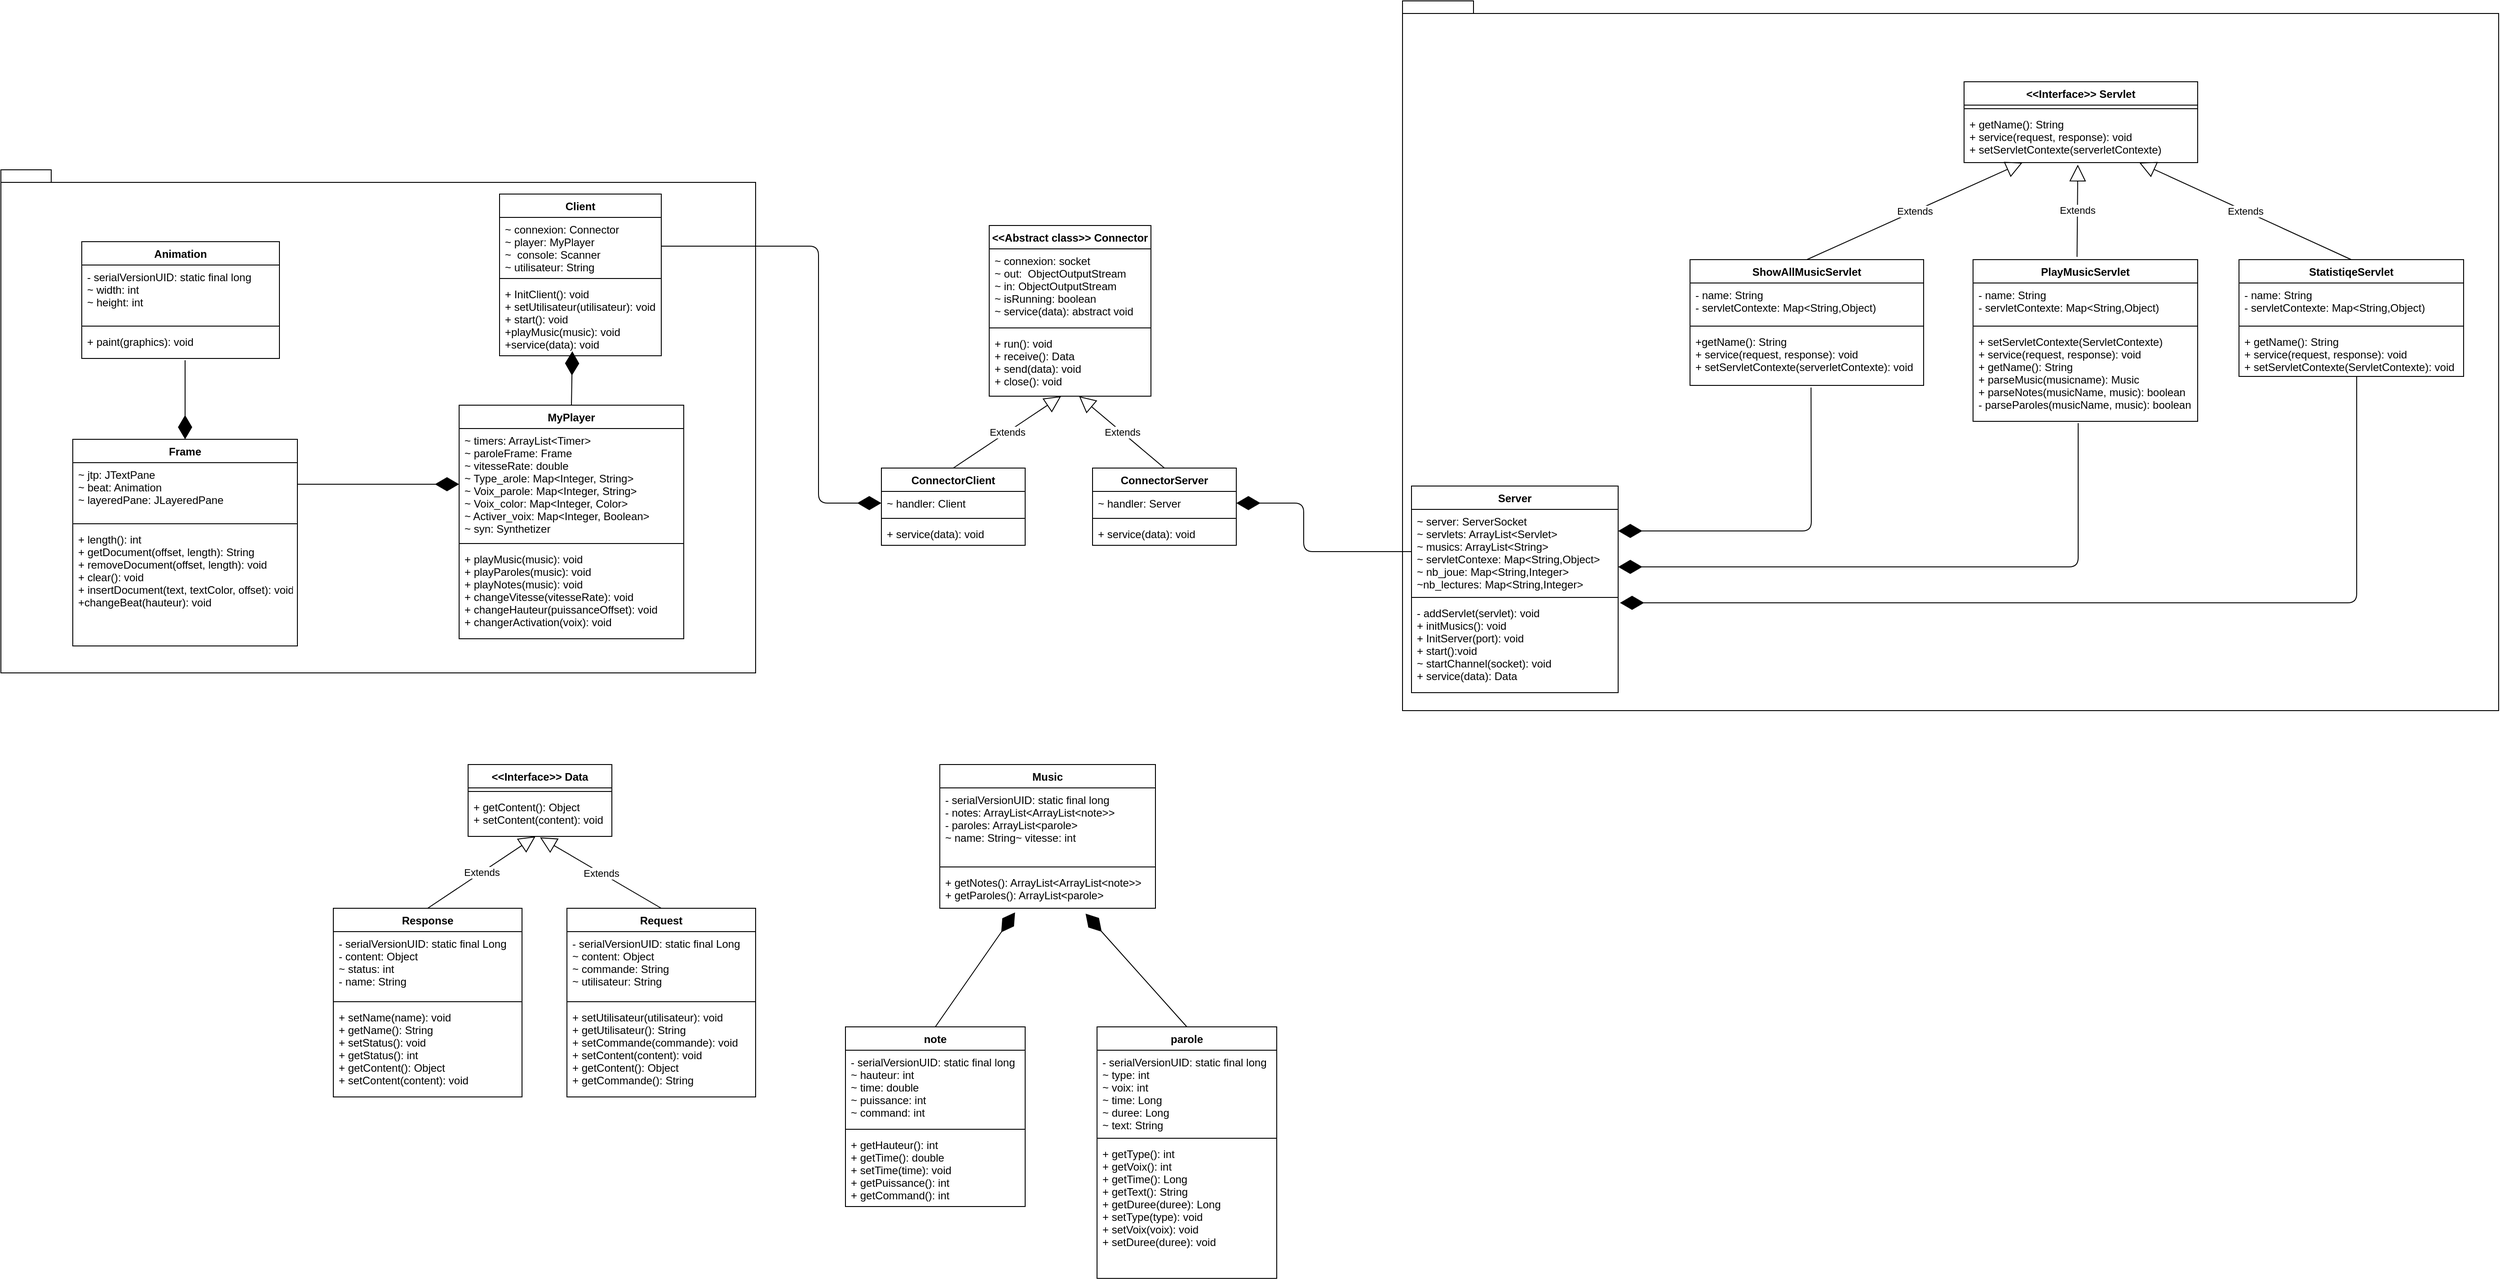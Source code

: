 <mxfile version="12.3.8" type="google" pages="1"><diagram id="ixSxOFEicqXmilCC9Jpw" name="Page-1"><mxGraphModel dx="922" dy="710" grid="1" gridSize="10" guides="1" tooltips="1" connect="1" arrows="1" fold="1" page="1" pageScale="1" pageWidth="3300" pageHeight="4681" math="0" shadow="0"><root><mxCell id="0"/><mxCell id="1" parent="0"/><mxCell id="I5_rsm82YM46Z3uoQNfO-33" value="" style="shape=folder;fontStyle=1;spacingTop=10;tabWidth=40;tabHeight=14;tabPosition=left;html=1;" parent="1" vertex="1"><mxGeometry x="1760" y="70" width="1220" height="790" as="geometry"/></mxCell><mxCell id="64UzUzXGAFwy53zpa7JI-23" value="" style="shape=folder;fontStyle=1;spacingTop=10;tabWidth=40;tabHeight=14;tabPosition=left;html=1;" parent="1" vertex="1"><mxGeometry x="200" y="258" width="840" height="560" as="geometry"/></mxCell><mxCell id="64UzUzXGAFwy53zpa7JI-2" value="Client" style="swimlane;fontStyle=1;align=center;verticalAlign=top;childLayout=stackLayout;horizontal=1;startSize=26;horizontalStack=0;resizeParent=1;resizeParentMax=0;resizeLast=0;collapsible=1;marginBottom=0;" parent="1" vertex="1"><mxGeometry x="755" y="285" width="180" height="180" as="geometry"/></mxCell><mxCell id="64UzUzXGAFwy53zpa7JI-3" value="~ connexion: Connector&#xA;~ player: MyPlayer&#xA;~  console: Scanner&#xA;~ utilisateur: String&#xA;" style="text;strokeColor=none;fillColor=none;align=left;verticalAlign=top;spacingLeft=4;spacingRight=4;overflow=hidden;rotatable=0;points=[[0,0.5],[1,0.5]];portConstraint=eastwest;" parent="64UzUzXGAFwy53zpa7JI-2" vertex="1"><mxGeometry y="26" width="180" height="64" as="geometry"/></mxCell><mxCell id="64UzUzXGAFwy53zpa7JI-4" value="" style="line;strokeWidth=1;fillColor=none;align=left;verticalAlign=middle;spacingTop=-1;spacingLeft=3;spacingRight=3;rotatable=0;labelPosition=right;points=[];portConstraint=eastwest;" parent="64UzUzXGAFwy53zpa7JI-2" vertex="1"><mxGeometry y="90" width="180" height="8" as="geometry"/></mxCell><mxCell id="64UzUzXGAFwy53zpa7JI-5" value="+ InitClient(): void&#xA;+ setUtilisateur(utilisateur): void&#xA;+ start(): void&#xA;+playMusic(music): void&#xA;+service(data): void&#xA;&#xA;" style="text;strokeColor=none;fillColor=none;align=left;verticalAlign=top;spacingLeft=4;spacingRight=4;overflow=hidden;rotatable=0;points=[[0,0.5],[1,0.5]];portConstraint=eastwest;" parent="64UzUzXGAFwy53zpa7JI-2" vertex="1"><mxGeometry y="98" width="180" height="82" as="geometry"/></mxCell><mxCell id="64UzUzXGAFwy53zpa7JI-7" value="Frame" style="swimlane;fontStyle=1;align=center;verticalAlign=top;childLayout=stackLayout;horizontal=1;startSize=26;horizontalStack=0;resizeParent=1;resizeParentMax=0;resizeLast=0;collapsible=1;marginBottom=0;" parent="1" vertex="1"><mxGeometry x="280" y="558" width="250" height="230" as="geometry"/></mxCell><mxCell id="64UzUzXGAFwy53zpa7JI-8" value="~ jtp: JTextPane&#xA;~ beat: Animation&#xA;~ layeredPane: JLayeredPane&#xA;" style="text;strokeColor=none;fillColor=none;align=left;verticalAlign=top;spacingLeft=4;spacingRight=4;overflow=hidden;rotatable=0;points=[[0,0.5],[1,0.5]];portConstraint=eastwest;" parent="64UzUzXGAFwy53zpa7JI-7" vertex="1"><mxGeometry y="26" width="250" height="64" as="geometry"/></mxCell><mxCell id="64UzUzXGAFwy53zpa7JI-9" value="" style="line;strokeWidth=1;fillColor=none;align=left;verticalAlign=middle;spacingTop=-1;spacingLeft=3;spacingRight=3;rotatable=0;labelPosition=right;points=[];portConstraint=eastwest;" parent="64UzUzXGAFwy53zpa7JI-7" vertex="1"><mxGeometry y="90" width="250" height="8" as="geometry"/></mxCell><mxCell id="64UzUzXGAFwy53zpa7JI-10" value="+ length(): int&#xA;+ getDocument(offset, length): String&#xA;+ removeDocument(offset, length): void &#xA;+ clear(): void&#xA;+ insertDocument(text, textColor, offset): void&#xA;+changeBeat(hauteur): void&#xA;&#xA;&#xA;  &#xA;" style="text;strokeColor=none;fillColor=none;align=left;verticalAlign=top;spacingLeft=4;spacingRight=4;overflow=hidden;rotatable=0;points=[[0,0.5],[1,0.5]];portConstraint=eastwest;" parent="64UzUzXGAFwy53zpa7JI-7" vertex="1"><mxGeometry y="98" width="250" height="132" as="geometry"/></mxCell><mxCell id="64UzUzXGAFwy53zpa7JI-11" value="MyPlayer" style="swimlane;fontStyle=1;align=center;verticalAlign=top;childLayout=stackLayout;horizontal=1;startSize=26;horizontalStack=0;resizeParent=1;resizeParentMax=0;resizeLast=0;collapsible=1;marginBottom=0;" parent="1" vertex="1"><mxGeometry x="710" y="520" width="250" height="260" as="geometry"/></mxCell><mxCell id="64UzUzXGAFwy53zpa7JI-12" value="~ timers: ArrayList&lt;Timer&gt;&#xA;~ paroleFrame: Frame&#xA;~ vitesseRate: double&#xA;~ Type_arole: Map&lt;Integer, String&gt;&#xA;~ Voix_parole: Map&lt;Integer, String&gt;&#xA;~ Voix_color: Map&lt;Integer, Color&gt;&#xA;~ Activer_voix: Map&lt;Integer, Boolean&gt;&#xA;~ syn: Synthetizer&#xA;&#xA;" style="text;strokeColor=none;fillColor=none;align=left;verticalAlign=top;spacingLeft=4;spacingRight=4;overflow=hidden;rotatable=0;points=[[0,0.5],[1,0.5]];portConstraint=eastwest;" parent="64UzUzXGAFwy53zpa7JI-11" vertex="1"><mxGeometry y="26" width="250" height="124" as="geometry"/></mxCell><mxCell id="64UzUzXGAFwy53zpa7JI-13" value="" style="line;strokeWidth=1;fillColor=none;align=left;verticalAlign=middle;spacingTop=-1;spacingLeft=3;spacingRight=3;rotatable=0;labelPosition=right;points=[];portConstraint=eastwest;" parent="64UzUzXGAFwy53zpa7JI-11" vertex="1"><mxGeometry y="150" width="250" height="8" as="geometry"/></mxCell><mxCell id="64UzUzXGAFwy53zpa7JI-14" value="+ playMusic(music): void&#xA;+ playParoles(music): void&#xA;+ playNotes(music): void&#xA;+ changeVitesse(vitesseRate): void&#xA;+ changeHauteur(puissanceOffset): void&#xA;+ changerActivation(voix): void&#xA;" style="text;strokeColor=none;fillColor=none;align=left;verticalAlign=top;spacingLeft=4;spacingRight=4;overflow=hidden;rotatable=0;points=[[0,0.5],[1,0.5]];portConstraint=eastwest;" parent="64UzUzXGAFwy53zpa7JI-11" vertex="1"><mxGeometry y="158" width="250" height="102" as="geometry"/></mxCell><mxCell id="64UzUzXGAFwy53zpa7JI-15" value="" style="endArrow=diamondThin;endFill=1;endSize=24;html=1;entryX=0.45;entryY=0.939;entryDx=0;entryDy=0;entryPerimeter=0;exitX=0.5;exitY=0;exitDx=0;exitDy=0;" parent="1" source="64UzUzXGAFwy53zpa7JI-11" target="64UzUzXGAFwy53zpa7JI-5" edge="1"><mxGeometry width="160" relative="1" as="geometry"><mxPoint x="820" y="828" as="sourcePoint"/><mxPoint x="910" y="578" as="targetPoint"/></mxGeometry></mxCell><mxCell id="64UzUzXGAFwy53zpa7JI-21" value="" style="endArrow=diamondThin;endFill=1;endSize=24;html=1;entryX=0;entryY=0.5;entryDx=0;entryDy=0;" parent="1" target="64UzUzXGAFwy53zpa7JI-12" edge="1"><mxGeometry width="160" relative="1" as="geometry"><mxPoint x="530" y="608" as="sourcePoint"/><mxPoint x="520" y="888" as="targetPoint"/></mxGeometry></mxCell><mxCell id="64UzUzXGAFwy53zpa7JI-26" value="Music" style="swimlane;fontStyle=1;align=center;verticalAlign=top;childLayout=stackLayout;horizontal=1;startSize=26;horizontalStack=0;resizeParent=1;resizeParentMax=0;resizeLast=0;collapsible=1;marginBottom=0;" parent="1" vertex="1"><mxGeometry x="1245" y="920" width="240" height="160" as="geometry"/></mxCell><mxCell id="64UzUzXGAFwy53zpa7JI-27" value="- serialVersionUID: static final long&#xA;- notes: ArrayList&lt;ArrayList&lt;note&gt;&gt;&#xA;- paroles: ArrayList&lt;parole&gt;&#xA;~ name: String~ vitesse: int&#xA;" style="text;strokeColor=none;fillColor=none;align=left;verticalAlign=top;spacingLeft=4;spacingRight=4;overflow=hidden;rotatable=0;points=[[0,0.5],[1,0.5]];portConstraint=eastwest;" parent="64UzUzXGAFwy53zpa7JI-26" vertex="1"><mxGeometry y="26" width="240" height="84" as="geometry"/></mxCell><mxCell id="64UzUzXGAFwy53zpa7JI-28" value="" style="line;strokeWidth=1;fillColor=none;align=left;verticalAlign=middle;spacingTop=-1;spacingLeft=3;spacingRight=3;rotatable=0;labelPosition=right;points=[];portConstraint=eastwest;" parent="64UzUzXGAFwy53zpa7JI-26" vertex="1"><mxGeometry y="110" width="240" height="8" as="geometry"/></mxCell><mxCell id="64UzUzXGAFwy53zpa7JI-29" value="+ getNotes(): ArrayList&lt;ArrayList&lt;note&gt;&gt;&#xA;+ getParoles(): ArrayList&lt;parole&gt;" style="text;strokeColor=none;fillColor=none;align=left;verticalAlign=top;spacingLeft=4;spacingRight=4;overflow=hidden;rotatable=0;points=[[0,0.5],[1,0.5]];portConstraint=eastwest;" parent="64UzUzXGAFwy53zpa7JI-26" vertex="1"><mxGeometry y="118" width="240" height="42" as="geometry"/></mxCell><mxCell id="64UzUzXGAFwy53zpa7JI-30" value="parole" style="swimlane;fontStyle=1;align=center;verticalAlign=top;childLayout=stackLayout;horizontal=1;startSize=26;horizontalStack=0;resizeParent=1;resizeParentMax=0;resizeLast=0;collapsible=1;marginBottom=0;" parent="1" vertex="1"><mxGeometry x="1420" y="1212" width="200" height="280" as="geometry"/></mxCell><mxCell id="64UzUzXGAFwy53zpa7JI-31" value="- serialVersionUID: static final long&#xA;~ type: int&#xA;~ voix: int&#xA;~ time: Long&#xA;~ duree: Long&#xA;~ text: String&#xA;&#xA;" style="text;strokeColor=none;fillColor=none;align=left;verticalAlign=top;spacingLeft=4;spacingRight=4;overflow=hidden;rotatable=0;points=[[0,0.5],[1,0.5]];portConstraint=eastwest;" parent="64UzUzXGAFwy53zpa7JI-30" vertex="1"><mxGeometry y="26" width="200" height="94" as="geometry"/></mxCell><mxCell id="64UzUzXGAFwy53zpa7JI-32" value="" style="line;strokeWidth=1;fillColor=none;align=left;verticalAlign=middle;spacingTop=-1;spacingLeft=3;spacingRight=3;rotatable=0;labelPosition=right;points=[];portConstraint=eastwest;" parent="64UzUzXGAFwy53zpa7JI-30" vertex="1"><mxGeometry y="120" width="200" height="8" as="geometry"/></mxCell><mxCell id="64UzUzXGAFwy53zpa7JI-33" value="+ getType(): int&#xA;+ getVoix(): int&#xA;+ getTime(): Long&#xA;+ getText(): String&#xA;+ getDuree(duree): Long&#xA;+ setType(type): void&#xA;+ setVoix(voix): void&#xA;+ setDuree(duree): void&#xA;" style="text;strokeColor=none;fillColor=none;align=left;verticalAlign=top;spacingLeft=4;spacingRight=4;overflow=hidden;rotatable=0;points=[[0,0.5],[1,0.5]];portConstraint=eastwest;" parent="64UzUzXGAFwy53zpa7JI-30" vertex="1"><mxGeometry y="128" width="200" height="152" as="geometry"/></mxCell><mxCell id="64UzUzXGAFwy53zpa7JI-35" value="note" style="swimlane;fontStyle=1;align=center;verticalAlign=top;childLayout=stackLayout;horizontal=1;startSize=26;horizontalStack=0;resizeParent=1;resizeParentMax=0;resizeLast=0;collapsible=1;marginBottom=0;" parent="1" vertex="1"><mxGeometry x="1140" y="1212" width="200" height="200" as="geometry"/></mxCell><mxCell id="64UzUzXGAFwy53zpa7JI-36" value="- serialVersionUID: static final long&#xA;~ hauteur: int&#xA;~ time: double&#xA;~ puissance: int&#xA;~ command: int&#xA;" style="text;strokeColor=none;fillColor=none;align=left;verticalAlign=top;spacingLeft=4;spacingRight=4;overflow=hidden;rotatable=0;points=[[0,0.5],[1,0.5]];portConstraint=eastwest;" parent="64UzUzXGAFwy53zpa7JI-35" vertex="1"><mxGeometry y="26" width="200" height="84" as="geometry"/></mxCell><mxCell id="64UzUzXGAFwy53zpa7JI-37" value="" style="line;strokeWidth=1;fillColor=none;align=left;verticalAlign=middle;spacingTop=-1;spacingLeft=3;spacingRight=3;rotatable=0;labelPosition=right;points=[];portConstraint=eastwest;" parent="64UzUzXGAFwy53zpa7JI-35" vertex="1"><mxGeometry y="110" width="200" height="8" as="geometry"/></mxCell><mxCell id="64UzUzXGAFwy53zpa7JI-38" value="+ getHauteur(): int&#xA;+ getTime(): double&#xA;+ setTime(time): void&#xA;+ getPuissance(): int&#xA;+ getCommand(): int&#xA;" style="text;strokeColor=none;fillColor=none;align=left;verticalAlign=top;spacingLeft=4;spacingRight=4;overflow=hidden;rotatable=0;points=[[0,0.5],[1,0.5]];portConstraint=eastwest;" parent="64UzUzXGAFwy53zpa7JI-35" vertex="1"><mxGeometry y="118" width="200" height="82" as="geometry"/></mxCell><mxCell id="64UzUzXGAFwy53zpa7JI-40" value="" style="endArrow=diamondThin;endFill=1;endSize=24;html=1;entryX=0.349;entryY=1.109;entryDx=0;entryDy=0;entryPerimeter=0;exitX=0.5;exitY=0;exitDx=0;exitDy=0;" parent="1" source="64UzUzXGAFwy53zpa7JI-35" target="64UzUzXGAFwy53zpa7JI-29" edge="1"><mxGeometry width="160" relative="1" as="geometry"><mxPoint x="860" y="1520" as="sourcePoint"/><mxPoint x="1020" y="1520" as="targetPoint"/></mxGeometry></mxCell><mxCell id="64UzUzXGAFwy53zpa7JI-41" value="" style="endArrow=diamondThin;endFill=1;endSize=24;html=1;entryX=0.676;entryY=1.143;entryDx=0;entryDy=0;entryPerimeter=0;exitX=0.5;exitY=0;exitDx=0;exitDy=0;" parent="1" source="64UzUzXGAFwy53zpa7JI-30" target="64UzUzXGAFwy53zpa7JI-29" edge="1"><mxGeometry width="160" relative="1" as="geometry"><mxPoint x="720" y="1520" as="sourcePoint"/><mxPoint x="880" y="1520" as="targetPoint"/></mxGeometry></mxCell><mxCell id="64UzUzXGAFwy53zpa7JI-42" value="&lt;&lt;Abstract class&gt;&gt; Connector" style="swimlane;fontStyle=1;align=center;verticalAlign=top;childLayout=stackLayout;horizontal=1;startSize=26;horizontalStack=0;resizeParent=1;resizeParentMax=0;resizeLast=0;collapsible=1;marginBottom=0;" parent="1" vertex="1"><mxGeometry x="1300" y="320" width="180" height="190" as="geometry"/></mxCell><mxCell id="64UzUzXGAFwy53zpa7JI-43" value="~ connexion: socket&#xA;~ out:  ObjectOutputStream&#xA;~ in: ObjectOutputStream&#xA;~ isRunning: boolean&#xA;~ service(data): abstract void&#xA;&#xA;" style="text;strokeColor=none;fillColor=none;align=left;verticalAlign=top;spacingLeft=4;spacingRight=4;overflow=hidden;rotatable=0;points=[[0,0.5],[1,0.5]];portConstraint=eastwest;" parent="64UzUzXGAFwy53zpa7JI-42" vertex="1"><mxGeometry y="26" width="180" height="84" as="geometry"/></mxCell><mxCell id="64UzUzXGAFwy53zpa7JI-44" value="" style="line;strokeWidth=1;fillColor=none;align=left;verticalAlign=middle;spacingTop=-1;spacingLeft=3;spacingRight=3;rotatable=0;labelPosition=right;points=[];portConstraint=eastwest;" parent="64UzUzXGAFwy53zpa7JI-42" vertex="1"><mxGeometry y="110" width="180" height="8" as="geometry"/></mxCell><mxCell id="64UzUzXGAFwy53zpa7JI-45" value="+ run(): void&#xA;+ receive(): Data&#xA;+ send(data): void&#xA;+ close(): void&#xA;&#xA;" style="text;strokeColor=none;fillColor=none;align=left;verticalAlign=top;spacingLeft=4;spacingRight=4;overflow=hidden;rotatable=0;points=[[0,0.5],[1,0.5]];portConstraint=eastwest;" parent="64UzUzXGAFwy53zpa7JI-42" vertex="1"><mxGeometry y="118" width="180" height="72" as="geometry"/></mxCell><mxCell id="64UzUzXGAFwy53zpa7JI-46" value="ConnectorClient" style="swimlane;fontStyle=1;align=center;verticalAlign=top;childLayout=stackLayout;horizontal=1;startSize=26;horizontalStack=0;resizeParent=1;resizeParentMax=0;resizeLast=0;collapsible=1;marginBottom=0;" parent="1" vertex="1"><mxGeometry x="1180" y="590" width="160" height="86" as="geometry"/></mxCell><mxCell id="64UzUzXGAFwy53zpa7JI-47" value="~ handler: Client" style="text;strokeColor=none;fillColor=none;align=left;verticalAlign=top;spacingLeft=4;spacingRight=4;overflow=hidden;rotatable=0;points=[[0,0.5],[1,0.5]];portConstraint=eastwest;" parent="64UzUzXGAFwy53zpa7JI-46" vertex="1"><mxGeometry y="26" width="160" height="26" as="geometry"/></mxCell><mxCell id="64UzUzXGAFwy53zpa7JI-48" value="" style="line;strokeWidth=1;fillColor=none;align=left;verticalAlign=middle;spacingTop=-1;spacingLeft=3;spacingRight=3;rotatable=0;labelPosition=right;points=[];portConstraint=eastwest;" parent="64UzUzXGAFwy53zpa7JI-46" vertex="1"><mxGeometry y="52" width="160" height="8" as="geometry"/></mxCell><mxCell id="64UzUzXGAFwy53zpa7JI-49" value="+ service(data): void" style="text;strokeColor=none;fillColor=none;align=left;verticalAlign=top;spacingLeft=4;spacingRight=4;overflow=hidden;rotatable=0;points=[[0,0.5],[1,0.5]];portConstraint=eastwest;" parent="64UzUzXGAFwy53zpa7JI-46" vertex="1"><mxGeometry y="60" width="160" height="26" as="geometry"/></mxCell><mxCell id="64UzUzXGAFwy53zpa7JI-50" value="Extends" style="endArrow=block;endSize=16;endFill=0;html=1;exitX=0.5;exitY=0;exitDx=0;exitDy=0;" parent="1" source="64UzUzXGAFwy53zpa7JI-46" edge="1"><mxGeometry width="160" relative="1" as="geometry"><mxPoint x="1180" y="700" as="sourcePoint"/><mxPoint x="1380" y="510" as="targetPoint"/></mxGeometry></mxCell><mxCell id="64UzUzXGAFwy53zpa7JI-51" value="ConnectorServer" style="swimlane;fontStyle=1;align=center;verticalAlign=top;childLayout=stackLayout;horizontal=1;startSize=26;horizontalStack=0;resizeParent=1;resizeParentMax=0;resizeLast=0;collapsible=1;marginBottom=0;" parent="1" vertex="1"><mxGeometry x="1415" y="590" width="160" height="86" as="geometry"/></mxCell><mxCell id="64UzUzXGAFwy53zpa7JI-52" value="~ handler: Server" style="text;strokeColor=none;fillColor=none;align=left;verticalAlign=top;spacingLeft=4;spacingRight=4;overflow=hidden;rotatable=0;points=[[0,0.5],[1,0.5]];portConstraint=eastwest;" parent="64UzUzXGAFwy53zpa7JI-51" vertex="1"><mxGeometry y="26" width="160" height="26" as="geometry"/></mxCell><mxCell id="64UzUzXGAFwy53zpa7JI-53" value="" style="line;strokeWidth=1;fillColor=none;align=left;verticalAlign=middle;spacingTop=-1;spacingLeft=3;spacingRight=3;rotatable=0;labelPosition=right;points=[];portConstraint=eastwest;" parent="64UzUzXGAFwy53zpa7JI-51" vertex="1"><mxGeometry y="52" width="160" height="8" as="geometry"/></mxCell><mxCell id="64UzUzXGAFwy53zpa7JI-54" value="+ service(data): void" style="text;strokeColor=none;fillColor=none;align=left;verticalAlign=top;spacingLeft=4;spacingRight=4;overflow=hidden;rotatable=0;points=[[0,0.5],[1,0.5]];portConstraint=eastwest;" parent="64UzUzXGAFwy53zpa7JI-51" vertex="1"><mxGeometry y="60" width="160" height="26" as="geometry"/></mxCell><mxCell id="64UzUzXGAFwy53zpa7JI-55" value="Extends" style="endArrow=block;endSize=16;endFill=0;html=1;exitX=0.5;exitY=0;exitDx=0;exitDy=0;" parent="1" source="64UzUzXGAFwy53zpa7JI-51" edge="1"><mxGeometry width="160" relative="1" as="geometry"><mxPoint x="1180" y="700" as="sourcePoint"/><mxPoint x="1400" y="510" as="targetPoint"/></mxGeometry></mxCell><mxCell id="64UzUzXGAFwy53zpa7JI-59" value="&lt;&lt;Interface&gt;&gt; Data" style="swimlane;fontStyle=1;align=center;verticalAlign=top;childLayout=stackLayout;horizontal=1;startSize=26;horizontalStack=0;resizeParent=1;resizeParentMax=0;resizeLast=0;collapsible=1;marginBottom=0;" parent="1" vertex="1"><mxGeometry x="720" y="920" width="160" height="80" as="geometry"/></mxCell><mxCell id="64UzUzXGAFwy53zpa7JI-61" value="" style="line;strokeWidth=1;fillColor=none;align=left;verticalAlign=middle;spacingTop=-1;spacingLeft=3;spacingRight=3;rotatable=0;labelPosition=right;points=[];portConstraint=eastwest;" parent="64UzUzXGAFwy53zpa7JI-59" vertex="1"><mxGeometry y="26" width="160" height="8" as="geometry"/></mxCell><mxCell id="64UzUzXGAFwy53zpa7JI-62" value="+ getContent(): Object&#xA;+ setContent(content): void&#xA;" style="text;strokeColor=none;fillColor=none;align=left;verticalAlign=top;spacingLeft=4;spacingRight=4;overflow=hidden;rotatable=0;points=[[0,0.5],[1,0.5]];portConstraint=eastwest;" parent="64UzUzXGAFwy53zpa7JI-59" vertex="1"><mxGeometry y="34" width="160" height="46" as="geometry"/></mxCell><mxCell id="64UzUzXGAFwy53zpa7JI-64" value="Request" style="swimlane;fontStyle=1;align=center;verticalAlign=top;childLayout=stackLayout;horizontal=1;startSize=26;horizontalStack=0;resizeParent=1;resizeParentMax=0;resizeLast=0;collapsible=1;marginBottom=0;" parent="1" vertex="1"><mxGeometry x="830" y="1080" width="210" height="210" as="geometry"/></mxCell><mxCell id="64UzUzXGAFwy53zpa7JI-65" value="- serialVersionUID: static final Long&#xA;~ content: Object&#xA;~ commande: String&#xA;~ utilisateur: String&#xA;&#xA;" style="text;strokeColor=none;fillColor=none;align=left;verticalAlign=top;spacingLeft=4;spacingRight=4;overflow=hidden;rotatable=0;points=[[0,0.5],[1,0.5]];portConstraint=eastwest;" parent="64UzUzXGAFwy53zpa7JI-64" vertex="1"><mxGeometry y="26" width="210" height="74" as="geometry"/></mxCell><mxCell id="64UzUzXGAFwy53zpa7JI-66" value="" style="line;strokeWidth=1;fillColor=none;align=left;verticalAlign=middle;spacingTop=-1;spacingLeft=3;spacingRight=3;rotatable=0;labelPosition=right;points=[];portConstraint=eastwest;" parent="64UzUzXGAFwy53zpa7JI-64" vertex="1"><mxGeometry y="100" width="210" height="8" as="geometry"/></mxCell><mxCell id="64UzUzXGAFwy53zpa7JI-67" value="+ setUtilisateur(utilisateur): void&#xA;+ getUtilisateur(): String&#xA;+ setCommande(commande): void&#xA;+ setContent(content): void&#xA;+ getContent(): Object&#xA;+ getCommande(): String&#xA;" style="text;strokeColor=none;fillColor=none;align=left;verticalAlign=top;spacingLeft=4;spacingRight=4;overflow=hidden;rotatable=0;points=[[0,0.5],[1,0.5]];portConstraint=eastwest;" parent="64UzUzXGAFwy53zpa7JI-64" vertex="1"><mxGeometry y="108" width="210" height="102" as="geometry"/></mxCell><mxCell id="64UzUzXGAFwy53zpa7JI-68" value="Response" style="swimlane;fontStyle=1;align=center;verticalAlign=top;childLayout=stackLayout;horizontal=1;startSize=26;horizontalStack=0;resizeParent=1;resizeParentMax=0;resizeLast=0;collapsible=1;marginBottom=0;" parent="1" vertex="1"><mxGeometry x="570" y="1080" width="210" height="210" as="geometry"/></mxCell><mxCell id="64UzUzXGAFwy53zpa7JI-69" value="- serialVersionUID: static final Long&#xA;- content: Object&#xA;~ status: int&#xA;- name: String&#xA;" style="text;strokeColor=none;fillColor=none;align=left;verticalAlign=top;spacingLeft=4;spacingRight=4;overflow=hidden;rotatable=0;points=[[0,0.5],[1,0.5]];portConstraint=eastwest;" parent="64UzUzXGAFwy53zpa7JI-68" vertex="1"><mxGeometry y="26" width="210" height="74" as="geometry"/></mxCell><mxCell id="64UzUzXGAFwy53zpa7JI-70" value="" style="line;strokeWidth=1;fillColor=none;align=left;verticalAlign=middle;spacingTop=-1;spacingLeft=3;spacingRight=3;rotatable=0;labelPosition=right;points=[];portConstraint=eastwest;" parent="64UzUzXGAFwy53zpa7JI-68" vertex="1"><mxGeometry y="100" width="210" height="8" as="geometry"/></mxCell><mxCell id="64UzUzXGAFwy53zpa7JI-71" value="+ setName(name): void&#xA;+ getName(): String&#xA;+ setStatus(): void&#xA;+ getStatus(): int&#xA;+ getContent(): Object&#xA;+ setContent(content): void&#xA;&#xA;" style="text;strokeColor=none;fillColor=none;align=left;verticalAlign=top;spacingLeft=4;spacingRight=4;overflow=hidden;rotatable=0;points=[[0,0.5],[1,0.5]];portConstraint=eastwest;" parent="64UzUzXGAFwy53zpa7JI-68" vertex="1"><mxGeometry y="108" width="210" height="102" as="geometry"/></mxCell><mxCell id="64UzUzXGAFwy53zpa7JI-75" value="Extends" style="endArrow=block;endSize=16;endFill=0;html=1;exitX=0.5;exitY=0;exitDx=0;exitDy=0;" parent="1" source="64UzUzXGAFwy53zpa7JI-68" edge="1"><mxGeometry width="160" relative="1" as="geometry"><mxPoint x="630" y="1030" as="sourcePoint"/><mxPoint x="795" y="1000" as="targetPoint"/></mxGeometry></mxCell><mxCell id="64UzUzXGAFwy53zpa7JI-76" value="Extends" style="endArrow=block;endSize=16;endFill=0;html=1;exitX=0.5;exitY=0;exitDx=0;exitDy=0;" parent="1" source="64UzUzXGAFwy53zpa7JI-64" edge="1"><mxGeometry width="160" relative="1" as="geometry"><mxPoint x="530" y="1270" as="sourcePoint"/><mxPoint x="800" y="1001" as="targetPoint"/></mxGeometry></mxCell><mxCell id="I5_rsm82YM46Z3uoQNfO-1" value="Server" style="swimlane;fontStyle=1;align=center;verticalAlign=top;childLayout=stackLayout;horizontal=1;startSize=26;horizontalStack=0;resizeParent=1;resizeParentMax=0;resizeLast=0;collapsible=1;marginBottom=0;" parent="1" vertex="1"><mxGeometry x="1770" y="610" width="230" height="230" as="geometry"/></mxCell><mxCell id="I5_rsm82YM46Z3uoQNfO-2" value="~ server: ServerSocket&#xA;~ servlets: ArrayList&lt;Servlet&gt;&#xA;~ musics: ArrayList&lt;String&gt;&#xA;~ servletContexe: Map&lt;String,Object&gt;&#xA;~ nb_joue: Map&lt;String,Integer&gt;&#xA;~nb_lectures: Map&lt;String,Integer&gt;&#xA;" style="text;strokeColor=none;fillColor=none;align=left;verticalAlign=top;spacingLeft=4;spacingRight=4;overflow=hidden;rotatable=0;points=[[0,0.5],[1,0.5]];portConstraint=eastwest;" parent="I5_rsm82YM46Z3uoQNfO-1" vertex="1"><mxGeometry y="26" width="230" height="94" as="geometry"/></mxCell><mxCell id="I5_rsm82YM46Z3uoQNfO-3" value="" style="line;strokeWidth=1;fillColor=none;align=left;verticalAlign=middle;spacingTop=-1;spacingLeft=3;spacingRight=3;rotatable=0;labelPosition=right;points=[];portConstraint=eastwest;" parent="I5_rsm82YM46Z3uoQNfO-1" vertex="1"><mxGeometry y="120" width="230" height="8" as="geometry"/></mxCell><mxCell id="I5_rsm82YM46Z3uoQNfO-4" value="- addServlet(servlet): void&#xA;+ initMusics(): void&#xA;+ InitServer(port): void&#xA;+ start():void&#xA;~ startChannel(socket): void&#xA;+ service(data): Data&#xA;&#xA;&#xA;&#xA;" style="text;strokeColor=none;fillColor=none;align=left;verticalAlign=top;spacingLeft=4;spacingRight=4;overflow=hidden;rotatable=0;points=[[0,0.5],[1,0.5]];portConstraint=eastwest;" parent="I5_rsm82YM46Z3uoQNfO-1" vertex="1"><mxGeometry y="128" width="230" height="102" as="geometry"/></mxCell><mxCell id="I5_rsm82YM46Z3uoQNfO-5" value="&lt;&lt;Interface&gt;&gt; Servlet" style="swimlane;fontStyle=1;align=center;verticalAlign=top;childLayout=stackLayout;horizontal=1;startSize=26;horizontalStack=0;resizeParent=1;resizeParentMax=0;resizeLast=0;collapsible=1;marginBottom=0;" parent="1" vertex="1"><mxGeometry x="2385" y="160" width="260" height="90" as="geometry"/></mxCell><mxCell id="I5_rsm82YM46Z3uoQNfO-7" value="" style="line;strokeWidth=1;fillColor=none;align=left;verticalAlign=middle;spacingTop=-1;spacingLeft=3;spacingRight=3;rotatable=0;labelPosition=right;points=[];portConstraint=eastwest;" parent="I5_rsm82YM46Z3uoQNfO-5" vertex="1"><mxGeometry y="26" width="260" height="8" as="geometry"/></mxCell><mxCell id="I5_rsm82YM46Z3uoQNfO-8" value="+ getName(): String &#xA;+ service(request, response): void&#xA;+ setServletContexte(serverletContexte)&#xA;" style="text;strokeColor=none;fillColor=none;align=left;verticalAlign=top;spacingLeft=4;spacingRight=4;overflow=hidden;rotatable=0;points=[[0,0.5],[1,0.5]];portConstraint=eastwest;" parent="I5_rsm82YM46Z3uoQNfO-5" vertex="1"><mxGeometry y="34" width="260" height="56" as="geometry"/></mxCell><mxCell id="I5_rsm82YM46Z3uoQNfO-9" value="PlayMusicServlet" style="swimlane;fontStyle=1;align=center;verticalAlign=top;childLayout=stackLayout;horizontal=1;startSize=26;horizontalStack=0;resizeParent=1;resizeParentMax=0;resizeLast=0;collapsible=1;marginBottom=0;" parent="1" vertex="1"><mxGeometry x="2395" y="358" width="250" height="180" as="geometry"/></mxCell><mxCell id="I5_rsm82YM46Z3uoQNfO-10" value="- name: String&#xA;- servletContexte: Map&lt;String,Object)&#xA;" style="text;strokeColor=none;fillColor=none;align=left;verticalAlign=top;spacingLeft=4;spacingRight=4;overflow=hidden;rotatable=0;points=[[0,0.5],[1,0.5]];portConstraint=eastwest;" parent="I5_rsm82YM46Z3uoQNfO-9" vertex="1"><mxGeometry y="26" width="250" height="44" as="geometry"/></mxCell><mxCell id="I5_rsm82YM46Z3uoQNfO-11" value="" style="line;strokeWidth=1;fillColor=none;align=left;verticalAlign=middle;spacingTop=-1;spacingLeft=3;spacingRight=3;rotatable=0;labelPosition=right;points=[];portConstraint=eastwest;" parent="I5_rsm82YM46Z3uoQNfO-9" vertex="1"><mxGeometry y="70" width="250" height="8" as="geometry"/></mxCell><mxCell id="I5_rsm82YM46Z3uoQNfO-12" value="+ setServletContexte(ServletContexte)&#xA;+ service(request, response): void&#xA;+ getName(): String&#xA;+ parseMusic(musicname): Music&#xA;+ parseNotes(musicName, music): boolean&#xA;- parseParoles(musicName, music): boolean&#xA;&#xA;" style="text;strokeColor=none;fillColor=none;align=left;verticalAlign=top;spacingLeft=4;spacingRight=4;overflow=hidden;rotatable=0;points=[[0,0.5],[1,0.5]];portConstraint=eastwest;" parent="I5_rsm82YM46Z3uoQNfO-9" vertex="1"><mxGeometry y="78" width="250" height="102" as="geometry"/></mxCell><mxCell id="I5_rsm82YM46Z3uoQNfO-13" value="ShowAllMusicServlet" style="swimlane;fontStyle=1;align=center;verticalAlign=top;childLayout=stackLayout;horizontal=1;startSize=26;horizontalStack=0;resizeParent=1;resizeParentMax=0;resizeLast=0;collapsible=1;marginBottom=0;" parent="1" vertex="1"><mxGeometry x="2080" y="358" width="260" height="140" as="geometry"/></mxCell><mxCell id="I5_rsm82YM46Z3uoQNfO-14" value="- name: String&#xA;- servletContexte: Map&lt;String,Object)&#xA;" style="text;strokeColor=none;fillColor=none;align=left;verticalAlign=top;spacingLeft=4;spacingRight=4;overflow=hidden;rotatable=0;points=[[0,0.5],[1,0.5]];portConstraint=eastwest;" parent="I5_rsm82YM46Z3uoQNfO-13" vertex="1"><mxGeometry y="26" width="260" height="44" as="geometry"/></mxCell><mxCell id="I5_rsm82YM46Z3uoQNfO-15" value="" style="line;strokeWidth=1;fillColor=none;align=left;verticalAlign=middle;spacingTop=-1;spacingLeft=3;spacingRight=3;rotatable=0;labelPosition=right;points=[];portConstraint=eastwest;" parent="I5_rsm82YM46Z3uoQNfO-13" vertex="1"><mxGeometry y="70" width="260" height="8" as="geometry"/></mxCell><mxCell id="I5_rsm82YM46Z3uoQNfO-16" value="+getName(): String&#xA;+ service(request, response): void&#xA;+ setServletContexte(serverletContexte): void&#xA;" style="text;strokeColor=none;fillColor=none;align=left;verticalAlign=top;spacingLeft=4;spacingRight=4;overflow=hidden;rotatable=0;points=[[0,0.5],[1,0.5]];portConstraint=eastwest;" parent="I5_rsm82YM46Z3uoQNfO-13" vertex="1"><mxGeometry y="78" width="260" height="62" as="geometry"/></mxCell><mxCell id="I5_rsm82YM46Z3uoQNfO-17" value="StatistiqeServlet" style="swimlane;fontStyle=1;align=center;verticalAlign=top;childLayout=stackLayout;horizontal=1;startSize=26;horizontalStack=0;resizeParent=1;resizeParentMax=0;resizeLast=0;collapsible=1;marginBottom=0;" parent="1" vertex="1"><mxGeometry x="2691" y="358" width="250" height="130" as="geometry"/></mxCell><mxCell id="I5_rsm82YM46Z3uoQNfO-18" value="- name: String&#xA;- servletContexte: Map&lt;String,Object)&#xA;" style="text;strokeColor=none;fillColor=none;align=left;verticalAlign=top;spacingLeft=4;spacingRight=4;overflow=hidden;rotatable=0;points=[[0,0.5],[1,0.5]];portConstraint=eastwest;" parent="I5_rsm82YM46Z3uoQNfO-17" vertex="1"><mxGeometry y="26" width="250" height="44" as="geometry"/></mxCell><mxCell id="I5_rsm82YM46Z3uoQNfO-19" value="" style="line;strokeWidth=1;fillColor=none;align=left;verticalAlign=middle;spacingTop=-1;spacingLeft=3;spacingRight=3;rotatable=0;labelPosition=right;points=[];portConstraint=eastwest;" parent="I5_rsm82YM46Z3uoQNfO-17" vertex="1"><mxGeometry y="70" width="250" height="8" as="geometry"/></mxCell><mxCell id="I5_rsm82YM46Z3uoQNfO-20" value="+ getName(): String&#xA;+ service(request, response): void&#xA;+ setServletContexte(ServletContexte): void" style="text;strokeColor=none;fillColor=none;align=left;verticalAlign=top;spacingLeft=4;spacingRight=4;overflow=hidden;rotatable=0;points=[[0,0.5],[1,0.5]];portConstraint=eastwest;" parent="I5_rsm82YM46Z3uoQNfO-17" vertex="1"><mxGeometry y="78" width="250" height="52" as="geometry"/></mxCell><mxCell id="I5_rsm82YM46Z3uoQNfO-21" value="Extends" style="endArrow=block;endSize=16;endFill=0;html=1;entryX=0.25;entryY=1;entryDx=0;entryDy=0;exitX=0.5;exitY=0;exitDx=0;exitDy=0;" parent="1" source="I5_rsm82YM46Z3uoQNfO-13" target="I5_rsm82YM46Z3uoQNfO-5" edge="1"><mxGeometry width="160" relative="1" as="geometry"><mxPoint x="2175" y="587.5" as="sourcePoint"/><mxPoint x="2335" y="587.5" as="targetPoint"/></mxGeometry></mxCell><mxCell id="I5_rsm82YM46Z3uoQNfO-22" value="Extends" style="endArrow=block;endSize=16;endFill=0;html=1;entryX=0.487;entryY=1.041;entryDx=0;entryDy=0;entryPerimeter=0;exitX=0.463;exitY=-0.017;exitDx=0;exitDy=0;exitPerimeter=0;" parent="1" source="I5_rsm82YM46Z3uoQNfO-9" target="I5_rsm82YM46Z3uoQNfO-8" edge="1"><mxGeometry width="160" relative="1" as="geometry"><mxPoint x="2020" y="798" as="sourcePoint"/><mxPoint x="2180" y="798" as="targetPoint"/></mxGeometry></mxCell><mxCell id="I5_rsm82YM46Z3uoQNfO-23" value="Extends" style="endArrow=block;endSize=16;endFill=0;html=1;exitX=0.5;exitY=0;exitDx=0;exitDy=0;entryX=0.75;entryY=1;entryDx=0;entryDy=0;" parent="1" source="I5_rsm82YM46Z3uoQNfO-17" target="I5_rsm82YM46Z3uoQNfO-5" edge="1"><mxGeometry width="160" relative="1" as="geometry"><mxPoint x="2010" y="798" as="sourcePoint"/><mxPoint x="2640" y="318" as="targetPoint"/></mxGeometry></mxCell><mxCell id="I5_rsm82YM46Z3uoQNfO-24" value="Animation" style="swimlane;fontStyle=1;align=center;verticalAlign=top;childLayout=stackLayout;horizontal=1;startSize=26;horizontalStack=0;resizeParent=1;resizeParentMax=0;resizeLast=0;collapsible=1;marginBottom=0;" parent="1" vertex="1"><mxGeometry x="290" y="338" width="220" height="130" as="geometry"/></mxCell><mxCell id="I5_rsm82YM46Z3uoQNfO-25" value="- serialVersionUID: static final long&#xA;~ width: int&#xA;~ height: int&#xA;" style="text;strokeColor=none;fillColor=none;align=left;verticalAlign=top;spacingLeft=4;spacingRight=4;overflow=hidden;rotatable=0;points=[[0,0.5],[1,0.5]];portConstraint=eastwest;" parent="I5_rsm82YM46Z3uoQNfO-24" vertex="1"><mxGeometry y="26" width="220" height="64" as="geometry"/></mxCell><mxCell id="I5_rsm82YM46Z3uoQNfO-26" value="" style="line;strokeWidth=1;fillColor=none;align=left;verticalAlign=middle;spacingTop=-1;spacingLeft=3;spacingRight=3;rotatable=0;labelPosition=right;points=[];portConstraint=eastwest;" parent="I5_rsm82YM46Z3uoQNfO-24" vertex="1"><mxGeometry y="90" width="220" height="8" as="geometry"/></mxCell><mxCell id="I5_rsm82YM46Z3uoQNfO-27" value="+ paint(graphics): void" style="text;strokeColor=none;fillColor=none;align=left;verticalAlign=top;spacingLeft=4;spacingRight=4;overflow=hidden;rotatable=0;points=[[0,0.5],[1,0.5]];portConstraint=eastwest;" parent="I5_rsm82YM46Z3uoQNfO-24" vertex="1"><mxGeometry y="98" width="220" height="32" as="geometry"/></mxCell><mxCell id="I5_rsm82YM46Z3uoQNfO-29" value="" style="endArrow=diamondThin;endFill=1;endSize=24;html=1;entryX=0.5;entryY=0;entryDx=0;entryDy=0;" parent="1" target="64UzUzXGAFwy53zpa7JI-7" edge="1"><mxGeometry width="160" relative="1" as="geometry"><mxPoint x="405" y="470" as="sourcePoint"/><mxPoint x="190" y="923" as="targetPoint"/></mxGeometry></mxCell><mxCell id="I5_rsm82YM46Z3uoQNfO-30" value="" style="endArrow=diamondThin;endFill=1;endSize=24;html=1;exitX=0.518;exitY=1.039;exitDx=0;exitDy=0;exitPerimeter=0;" parent="1" source="I5_rsm82YM46Z3uoQNfO-16" edge="1"><mxGeometry width="160" relative="1" as="geometry"><mxPoint x="2130" y="700.5" as="sourcePoint"/><mxPoint x="2000" y="660" as="targetPoint"/><Array as="points"><mxPoint x="2215" y="660"/></Array></mxGeometry></mxCell><mxCell id="I5_rsm82YM46Z3uoQNfO-31" value="" style="endArrow=diamondThin;endFill=1;endSize=24;html=1;" parent="1" edge="1"><mxGeometry width="160" relative="1" as="geometry"><mxPoint x="2512" y="540" as="sourcePoint"/><mxPoint x="2000" y="700" as="targetPoint"/><Array as="points"><mxPoint x="2512" y="700"/></Array></mxGeometry></mxCell><mxCell id="I5_rsm82YM46Z3uoQNfO-32" value="" style="endArrow=diamondThin;endFill=1;endSize=24;html=1;exitX=0.524;exitY=1;exitDx=0;exitDy=0;exitPerimeter=0;" parent="1" source="I5_rsm82YM46Z3uoQNfO-20" edge="1"><mxGeometry width="160" relative="1" as="geometry"><mxPoint x="2150" y="720.5" as="sourcePoint"/><mxPoint x="2002" y="740" as="targetPoint"/><Array as="points"><mxPoint x="2822" y="740"/></Array></mxGeometry></mxCell><mxCell id="I5_rsm82YM46Z3uoQNfO-34" value="" style="endArrow=diamondThin;endFill=1;endSize=24;html=1;entryX=0;entryY=0.5;entryDx=0;entryDy=0;exitX=1;exitY=0.5;exitDx=0;exitDy=0;" parent="1" source="64UzUzXGAFwy53zpa7JI-3" target="64UzUzXGAFwy53zpa7JI-47" edge="1"><mxGeometry width="160" relative="1" as="geometry"><mxPoint x="1290" y="800" as="sourcePoint"/><mxPoint x="1100" y="350" as="targetPoint"/><Array as="points"><mxPoint x="1110" y="343"/><mxPoint x="1110" y="629"/></Array></mxGeometry></mxCell><mxCell id="I5_rsm82YM46Z3uoQNfO-35" value="" style="endArrow=diamondThin;endFill=1;endSize=24;html=1;entryX=1;entryY=0.5;entryDx=0;entryDy=0;exitX=0;exitY=0.5;exitDx=0;exitDy=0;" parent="1" source="I5_rsm82YM46Z3uoQNfO-2" target="64UzUzXGAFwy53zpa7JI-52" edge="1"><mxGeometry width="160" relative="1" as="geometry"><mxPoint x="1720" y="675" as="sourcePoint"/><mxPoint x="1560" y="675" as="targetPoint"/><Array as="points"><mxPoint x="1650" y="683"/><mxPoint x="1650" y="629"/></Array></mxGeometry></mxCell></root></mxGraphModel></diagram></mxfile>